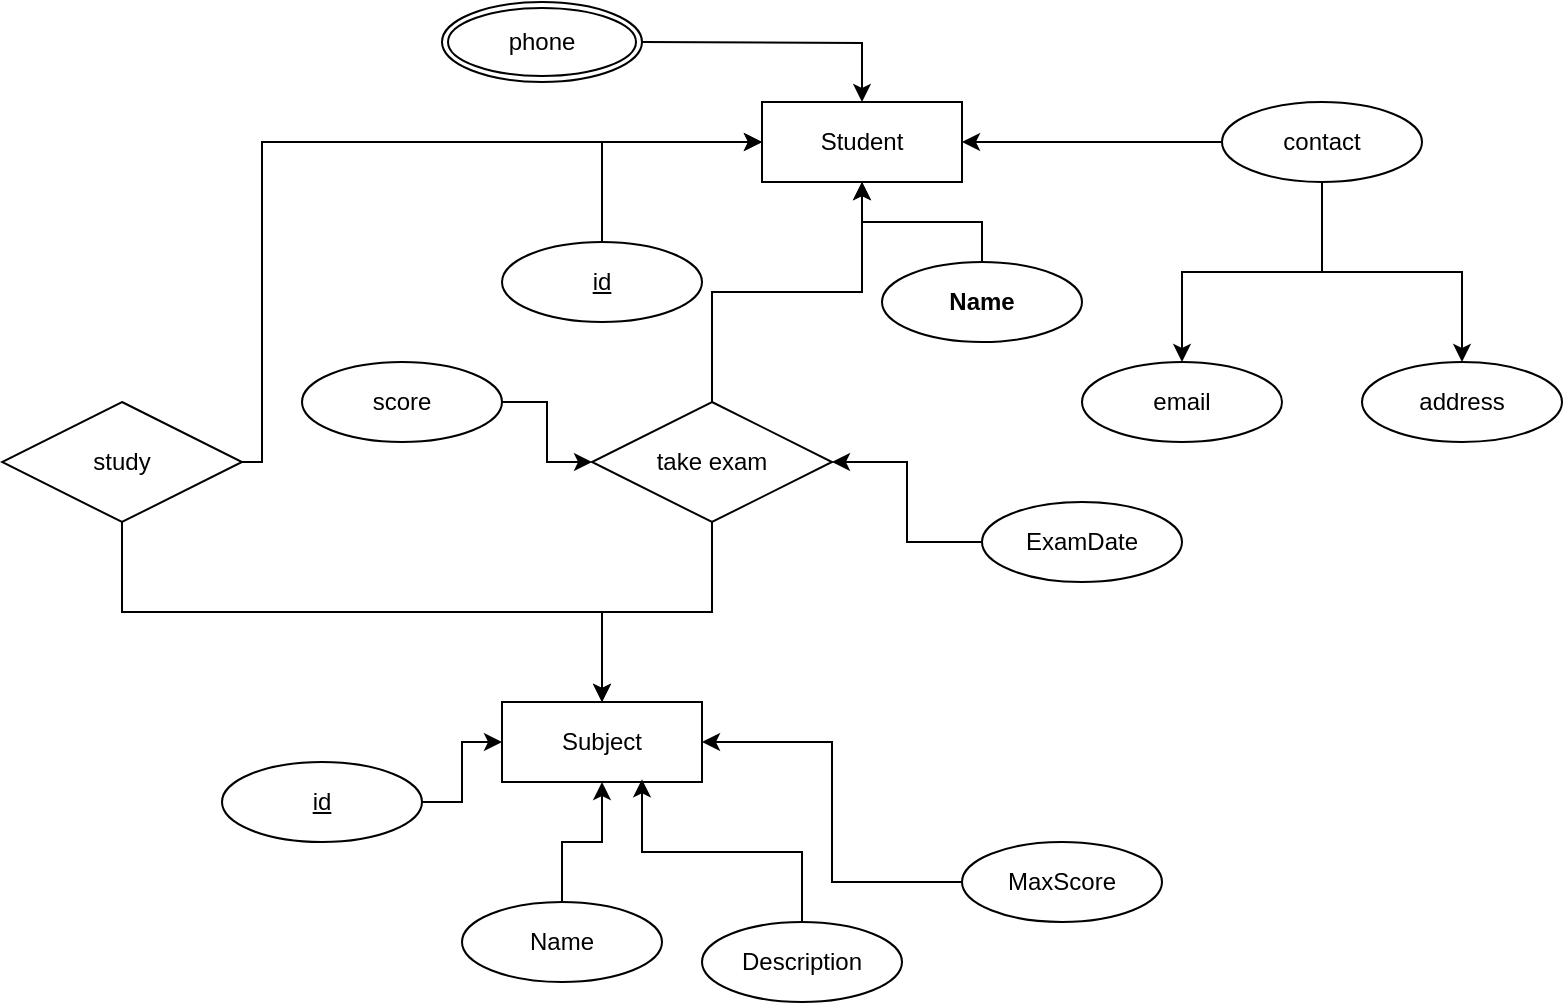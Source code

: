 <mxfile version="21.6.8" type="github">
  <diagram id="R2lEEEUBdFMjLlhIrx00" name="Page-1">
    <mxGraphModel dx="1454" dy="636" grid="1" gridSize="10" guides="1" tooltips="1" connect="1" arrows="1" fold="1" page="1" pageScale="1" pageWidth="850" pageHeight="1100" math="0" shadow="0" extFonts="Permanent Marker^https://fonts.googleapis.com/css?family=Permanent+Marker">
      <root>
        <mxCell id="0" />
        <mxCell id="1" parent="0" />
        <mxCell id="k6XpWZQrTvIHml3gS3ja-1" value="Student" style="whiteSpace=wrap;html=1;align=center;" parent="1" vertex="1">
          <mxGeometry x="390" y="170" width="100" height="40" as="geometry" />
        </mxCell>
        <mxCell id="k6XpWZQrTvIHml3gS3ja-5" style="edgeStyle=orthogonalEdgeStyle;rounded=0;orthogonalLoop=1;jettySize=auto;html=1;exitX=0.5;exitY=0;exitDx=0;exitDy=0;entryX=0.5;entryY=1;entryDx=0;entryDy=0;" parent="1" source="k6XpWZQrTvIHml3gS3ja-2" target="k6XpWZQrTvIHml3gS3ja-1" edge="1">
          <mxGeometry relative="1" as="geometry" />
        </mxCell>
        <mxCell id="k6XpWZQrTvIHml3gS3ja-2" value="Name" style="ellipse;whiteSpace=wrap;html=1;align=center;fontStyle=1" parent="1" vertex="1">
          <mxGeometry x="450" y="250" width="100" height="40" as="geometry" />
        </mxCell>
        <mxCell id="k6XpWZQrTvIHml3gS3ja-4" style="edgeStyle=orthogonalEdgeStyle;rounded=0;orthogonalLoop=1;jettySize=auto;html=1;exitX=0.5;exitY=0;exitDx=0;exitDy=0;entryX=0;entryY=0.5;entryDx=0;entryDy=0;" parent="1" source="k6XpWZQrTvIHml3gS3ja-3" target="k6XpWZQrTvIHml3gS3ja-1" edge="1">
          <mxGeometry relative="1" as="geometry" />
        </mxCell>
        <mxCell id="k6XpWZQrTvIHml3gS3ja-3" value="id" style="ellipse;whiteSpace=wrap;html=1;align=center;fontStyle=4;" parent="1" vertex="1">
          <mxGeometry x="260" y="240" width="100" height="40" as="geometry" />
        </mxCell>
        <mxCell id="k6XpWZQrTvIHml3gS3ja-7" style="edgeStyle=orthogonalEdgeStyle;rounded=0;orthogonalLoop=1;jettySize=auto;html=1;entryX=1;entryY=0.5;entryDx=0;entryDy=0;" parent="1" source="k6XpWZQrTvIHml3gS3ja-6" target="k6XpWZQrTvIHml3gS3ja-1" edge="1">
          <mxGeometry relative="1" as="geometry" />
        </mxCell>
        <mxCell id="k6XpWZQrTvIHml3gS3ja-9" style="edgeStyle=orthogonalEdgeStyle;rounded=0;orthogonalLoop=1;jettySize=auto;html=1;exitX=0.5;exitY=1;exitDx=0;exitDy=0;entryX=0.5;entryY=0;entryDx=0;entryDy=0;" parent="1" source="k6XpWZQrTvIHml3gS3ja-6" target="k6XpWZQrTvIHml3gS3ja-8" edge="1">
          <mxGeometry relative="1" as="geometry" />
        </mxCell>
        <mxCell id="k6XpWZQrTvIHml3gS3ja-11" style="edgeStyle=orthogonalEdgeStyle;rounded=0;orthogonalLoop=1;jettySize=auto;html=1;entryX=0.5;entryY=0;entryDx=0;entryDy=0;" parent="1" source="k6XpWZQrTvIHml3gS3ja-6" target="k6XpWZQrTvIHml3gS3ja-10" edge="1">
          <mxGeometry relative="1" as="geometry" />
        </mxCell>
        <mxCell id="k6XpWZQrTvIHml3gS3ja-6" value="contact" style="ellipse;whiteSpace=wrap;html=1;align=center;" parent="1" vertex="1">
          <mxGeometry x="620" y="170" width="100" height="40" as="geometry" />
        </mxCell>
        <mxCell id="k6XpWZQrTvIHml3gS3ja-8" value="email" style="ellipse;whiteSpace=wrap;html=1;align=center;" parent="1" vertex="1">
          <mxGeometry x="550" y="300" width="100" height="40" as="geometry" />
        </mxCell>
        <mxCell id="k6XpWZQrTvIHml3gS3ja-10" value="address" style="ellipse;whiteSpace=wrap;html=1;align=center;" parent="1" vertex="1">
          <mxGeometry x="690" y="300" width="100" height="40" as="geometry" />
        </mxCell>
        <mxCell id="k6XpWZQrTvIHml3gS3ja-13" style="edgeStyle=orthogonalEdgeStyle;rounded=0;orthogonalLoop=1;jettySize=auto;html=1;entryX=0.5;entryY=0;entryDx=0;entryDy=0;" parent="1" target="k6XpWZQrTvIHml3gS3ja-1" edge="1">
          <mxGeometry relative="1" as="geometry">
            <mxPoint x="330.0" y="140.04" as="sourcePoint" />
          </mxGeometry>
        </mxCell>
        <mxCell id="k6XpWZQrTvIHml3gS3ja-12" value="phone" style="ellipse;shape=doubleEllipse;margin=3;whiteSpace=wrap;html=1;align=center;" parent="1" vertex="1">
          <mxGeometry x="230" y="120" width="100" height="40" as="geometry" />
        </mxCell>
        <mxCell id="k6XpWZQrTvIHml3gS3ja-14" value="Subject" style="whiteSpace=wrap;html=1;align=center;" parent="1" vertex="1">
          <mxGeometry x="260" y="470" width="100" height="40" as="geometry" />
        </mxCell>
        <mxCell id="k6XpWZQrTvIHml3gS3ja-16" style="edgeStyle=orthogonalEdgeStyle;rounded=0;orthogonalLoop=1;jettySize=auto;html=1;" parent="1" source="k6XpWZQrTvIHml3gS3ja-15" target="k6XpWZQrTvIHml3gS3ja-14" edge="1">
          <mxGeometry relative="1" as="geometry" />
        </mxCell>
        <mxCell id="k6XpWZQrTvIHml3gS3ja-15" value="id" style="ellipse;whiteSpace=wrap;html=1;align=center;fontStyle=4;" parent="1" vertex="1">
          <mxGeometry x="120" y="500" width="100" height="40" as="geometry" />
        </mxCell>
        <mxCell id="k6XpWZQrTvIHml3gS3ja-18" style="edgeStyle=orthogonalEdgeStyle;rounded=0;orthogonalLoop=1;jettySize=auto;html=1;entryX=0.5;entryY=1;entryDx=0;entryDy=0;" parent="1" source="k6XpWZQrTvIHml3gS3ja-17" target="k6XpWZQrTvIHml3gS3ja-14" edge="1">
          <mxGeometry relative="1" as="geometry" />
        </mxCell>
        <mxCell id="k6XpWZQrTvIHml3gS3ja-17" value="Name" style="ellipse;whiteSpace=wrap;html=1;align=center;" parent="1" vertex="1">
          <mxGeometry x="240" y="570" width="100" height="40" as="geometry" />
        </mxCell>
        <mxCell id="k6XpWZQrTvIHml3gS3ja-20" style="edgeStyle=orthogonalEdgeStyle;rounded=0;orthogonalLoop=1;jettySize=auto;html=1;entryX=0.7;entryY=0.967;entryDx=0;entryDy=0;entryPerimeter=0;" parent="1" source="k6XpWZQrTvIHml3gS3ja-19" target="k6XpWZQrTvIHml3gS3ja-14" edge="1">
          <mxGeometry relative="1" as="geometry" />
        </mxCell>
        <mxCell id="k6XpWZQrTvIHml3gS3ja-19" value="Description" style="ellipse;whiteSpace=wrap;html=1;align=center;" parent="1" vertex="1">
          <mxGeometry x="360" y="580" width="100" height="40" as="geometry" />
        </mxCell>
        <mxCell id="k6XpWZQrTvIHml3gS3ja-22" style="edgeStyle=orthogonalEdgeStyle;rounded=0;orthogonalLoop=1;jettySize=auto;html=1;entryX=1;entryY=0.5;entryDx=0;entryDy=0;" parent="1" source="k6XpWZQrTvIHml3gS3ja-21" target="k6XpWZQrTvIHml3gS3ja-14" edge="1">
          <mxGeometry relative="1" as="geometry" />
        </mxCell>
        <mxCell id="k6XpWZQrTvIHml3gS3ja-21" value="MaxScore" style="ellipse;whiteSpace=wrap;html=1;align=center;" parent="1" vertex="1">
          <mxGeometry x="490" y="540" width="100" height="40" as="geometry" />
        </mxCell>
        <mxCell id="k6XpWZQrTvIHml3gS3ja-28" style="edgeStyle=orthogonalEdgeStyle;rounded=0;orthogonalLoop=1;jettySize=auto;html=1;entryX=1;entryY=0.5;entryDx=0;entryDy=0;" parent="1" source="k6XpWZQrTvIHml3gS3ja-27" target="k6XpWZQrTvIHml3gS3ja-31" edge="1">
          <mxGeometry relative="1" as="geometry" />
        </mxCell>
        <mxCell id="k6XpWZQrTvIHml3gS3ja-27" value="ExamDate" style="ellipse;whiteSpace=wrap;html=1;align=center;" parent="1" vertex="1">
          <mxGeometry x="500" y="370" width="100" height="40" as="geometry" />
        </mxCell>
        <mxCell id="k6XpWZQrTvIHml3gS3ja-30" style="edgeStyle=orthogonalEdgeStyle;rounded=0;orthogonalLoop=1;jettySize=auto;html=1;entryX=0;entryY=0.5;entryDx=0;entryDy=0;" parent="1" source="k6XpWZQrTvIHml3gS3ja-29" target="k6XpWZQrTvIHml3gS3ja-31" edge="1">
          <mxGeometry relative="1" as="geometry">
            <mxPoint x="228.3" y="390.0" as="targetPoint" />
          </mxGeometry>
        </mxCell>
        <mxCell id="k6XpWZQrTvIHml3gS3ja-29" value="score" style="ellipse;whiteSpace=wrap;html=1;align=center;" parent="1" vertex="1">
          <mxGeometry x="160" y="300.0" width="100" height="40" as="geometry" />
        </mxCell>
        <mxCell id="k6XpWZQrTvIHml3gS3ja-32" style="edgeStyle=orthogonalEdgeStyle;rounded=0;orthogonalLoop=1;jettySize=auto;html=1;" parent="1" source="k6XpWZQrTvIHml3gS3ja-31" target="k6XpWZQrTvIHml3gS3ja-1" edge="1">
          <mxGeometry relative="1" as="geometry" />
        </mxCell>
        <mxCell id="cQI6HILYXZl9FfB4xAnI-1" style="edgeStyle=orthogonalEdgeStyle;rounded=0;orthogonalLoop=1;jettySize=auto;html=1;entryX=0.5;entryY=0;entryDx=0;entryDy=0;" edge="1" parent="1" source="k6XpWZQrTvIHml3gS3ja-31" target="k6XpWZQrTvIHml3gS3ja-14">
          <mxGeometry relative="1" as="geometry" />
        </mxCell>
        <mxCell id="k6XpWZQrTvIHml3gS3ja-31" value="take exam" style="shape=rhombus;perimeter=rhombusPerimeter;whiteSpace=wrap;html=1;align=center;" parent="1" vertex="1">
          <mxGeometry x="305" y="320" width="120" height="60" as="geometry" />
        </mxCell>
        <mxCell id="cQI6HILYXZl9FfB4xAnI-3" style="edgeStyle=orthogonalEdgeStyle;rounded=0;orthogonalLoop=1;jettySize=auto;html=1;entryX=0;entryY=0.5;entryDx=0;entryDy=0;" edge="1" parent="1" source="cQI6HILYXZl9FfB4xAnI-2" target="k6XpWZQrTvIHml3gS3ja-1">
          <mxGeometry relative="1" as="geometry">
            <Array as="points">
              <mxPoint x="140" y="350" />
              <mxPoint x="140" y="190" />
            </Array>
          </mxGeometry>
        </mxCell>
        <mxCell id="cQI6HILYXZl9FfB4xAnI-4" style="edgeStyle=orthogonalEdgeStyle;rounded=0;orthogonalLoop=1;jettySize=auto;html=1;exitX=0.5;exitY=1;exitDx=0;exitDy=0;entryX=0.5;entryY=0;entryDx=0;entryDy=0;" edge="1" parent="1" source="cQI6HILYXZl9FfB4xAnI-2" target="k6XpWZQrTvIHml3gS3ja-14">
          <mxGeometry relative="1" as="geometry" />
        </mxCell>
        <mxCell id="cQI6HILYXZl9FfB4xAnI-2" value="study" style="shape=rhombus;perimeter=rhombusPerimeter;whiteSpace=wrap;html=1;align=center;" vertex="1" parent="1">
          <mxGeometry x="10" y="320" width="120" height="60" as="geometry" />
        </mxCell>
      </root>
    </mxGraphModel>
  </diagram>
</mxfile>
